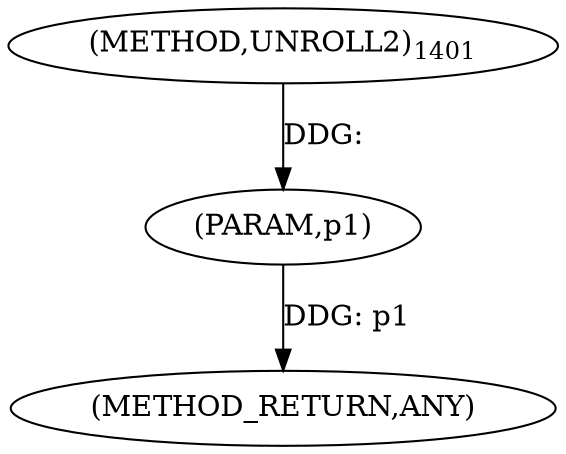 digraph "UNROLL2" {  
"100649" [label = <(METHOD,UNROLL2)<SUB>1401</SUB>> ]
"100651" [label = <(METHOD_RETURN,ANY)> ]
"100650" [label = <(PARAM,p1)> ]
  "100650" -> "100651"  [ label = "DDG: p1"] 
  "100649" -> "100650"  [ label = "DDG: "] 
}
